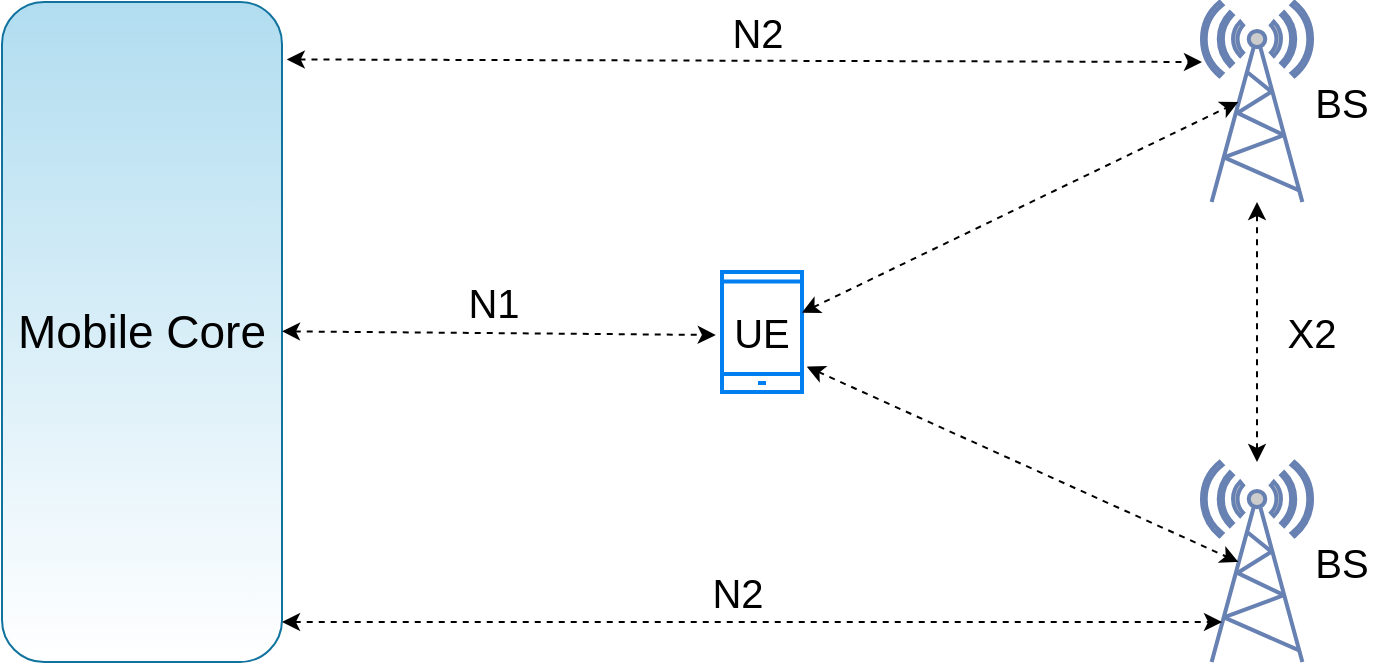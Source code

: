 <mxfile version="20.3.0" type="device"><diagram id="fVsIshxDmCaCkKFrYZep" name="Page-1"><mxGraphModel dx="1102" dy="649" grid="1" gridSize="10" guides="1" tooltips="1" connect="1" arrows="1" fold="1" page="1" pageScale="1" pageWidth="3300" pageHeight="4681" math="0" shadow="0"><root><mxCell id="0"/><mxCell id="1" parent="0"/><mxCell id="Ehq-zUoILjz3WerdfG8k-1" value="" style="fontColor=#0066CC;verticalAlign=top;verticalLabelPosition=bottom;labelPosition=center;align=center;html=1;outlineConnect=0;fillColor=#CCCCCC;strokeColor=#6881B3;gradientColor=none;gradientDirection=north;strokeWidth=2;shape=mxgraph.networks.radio_tower;" parent="1" vertex="1"><mxGeometry x="730" y="620" width="55" height="100" as="geometry"/></mxCell><mxCell id="Ehq-zUoILjz3WerdfG8k-2" value="" style="fontColor=#0066CC;verticalAlign=top;verticalLabelPosition=bottom;labelPosition=center;align=center;html=1;outlineConnect=0;fillColor=#CCCCCC;strokeColor=#6881B3;gradientColor=none;gradientDirection=north;strokeWidth=2;shape=mxgraph.networks.radio_tower;" parent="1" vertex="1"><mxGeometry x="730" y="850" width="55" height="100" as="geometry"/></mxCell><mxCell id="Ehq-zUoILjz3WerdfG8k-3" value="" style="html=1;verticalLabelPosition=bottom;align=center;labelBackgroundColor=#ffffff;verticalAlign=top;strokeWidth=2;strokeColor=#0080F0;shadow=0;dashed=0;shape=mxgraph.ios7.icons.smartphone;fontSize=24;gradientColor=#FFFFFF;gradientDirection=west;" parent="1" vertex="1"><mxGeometry x="490" y="755" width="40" height="60" as="geometry"/></mxCell><mxCell id="Ehq-zUoILjz3WerdfG8k-4" value="" style="rounded=1;whiteSpace=wrap;html=1;fontSize=23;fillColor=#b1ddf0;strokeColor=#10739e;gradientColor=#FFFFFF;" parent="1" vertex="1"><mxGeometry x="130" y="620" width="140" height="330" as="geometry"/></mxCell><mxCell id="Ehq-zUoILjz3WerdfG8k-5" value="Mobile Core" style="text;html=1;strokeColor=none;fillColor=none;align=center;verticalAlign=middle;whiteSpace=wrap;rounded=0;fontSize=23;" parent="1" vertex="1"><mxGeometry x="132" y="770" width="136" height="30" as="geometry"/></mxCell><mxCell id="Ehq-zUoILjz3WerdfG8k-7" value="" style="endArrow=classic;startArrow=classic;html=1;rounded=0;strokeWidth=1;fontSize=24;dashed=1;entryX=0.5;entryY=1;entryDx=0;entryDy=0;entryPerimeter=0;" parent="1" source="Ehq-zUoILjz3WerdfG8k-2" target="Ehq-zUoILjz3WerdfG8k-1" edge="1"><mxGeometry width="50" height="50" relative="1" as="geometry"><mxPoint x="720" y="810" as="sourcePoint"/><mxPoint x="770" y="760" as="targetPoint"/></mxGeometry></mxCell><mxCell id="Ehq-zUoILjz3WerdfG8k-8" value="" style="endArrow=classic;startArrow=classic;html=1;rounded=0;strokeWidth=1;fontSize=24;dashed=1;entryX=0.33;entryY=0.5;entryDx=0;entryDy=0;entryPerimeter=0;" parent="1" source="Ehq-zUoILjz3WerdfG8k-3" target="Ehq-zUoILjz3WerdfG8k-1" edge="1"><mxGeometry width="50" height="50" relative="1" as="geometry"><mxPoint x="650" y="810.0" as="sourcePoint"/><mxPoint x="700" y="670" as="targetPoint"/></mxGeometry></mxCell><mxCell id="Ehq-zUoILjz3WerdfG8k-9" value="" style="endArrow=classic;startArrow=classic;html=1;rounded=0;strokeWidth=1;fontSize=24;dashed=1;exitX=1.06;exitY=0.789;exitDx=0;exitDy=0;exitPerimeter=0;entryX=0.33;entryY=0.5;entryDx=0;entryDy=0;entryPerimeter=0;" parent="1" source="Ehq-zUoILjz3WerdfG8k-3" target="Ehq-zUoILjz3WerdfG8k-2" edge="1"><mxGeometry width="50" height="50" relative="1" as="geometry"><mxPoint x="550" y="872.895" as="sourcePoint"/><mxPoint x="720" y="770.0" as="targetPoint"/></mxGeometry></mxCell><mxCell id="Ehq-zUoILjz3WerdfG8k-10" value="" style="endArrow=classic;startArrow=classic;html=1;rounded=0;strokeWidth=1;fontSize=24;dashed=1;exitX=1.017;exitY=0.087;exitDx=0;exitDy=0;exitPerimeter=0;entryX=0;entryY=0.3;entryDx=0;entryDy=0;entryPerimeter=0;" parent="1" source="Ehq-zUoILjz3WerdfG8k-4" target="Ehq-zUoILjz3WerdfG8k-1" edge="1"><mxGeometry width="50" height="50" relative="1" as="geometry"><mxPoint x="380.0" y="600.0" as="sourcePoint"/><mxPoint x="720" y="650" as="targetPoint"/></mxGeometry></mxCell><mxCell id="Ehq-zUoILjz3WerdfG8k-11" value="" style="endArrow=classic;startArrow=classic;html=1;rounded=0;strokeWidth=1;fontSize=24;dashed=1;exitX=1.017;exitY=0.087;exitDx=0;exitDy=0;exitPerimeter=0;entryX=0.182;entryY=0.8;entryDx=0;entryDy=0;entryPerimeter=0;" parent="1" target="Ehq-zUoILjz3WerdfG8k-2" edge="1"><mxGeometry width="50" height="50" relative="1" as="geometry"><mxPoint x="270.0" y="930" as="sourcePoint"/><mxPoint x="727.62" y="931.29" as="targetPoint"/></mxGeometry></mxCell><mxCell id="Ehq-zUoILjz3WerdfG8k-12" value="" style="endArrow=classic;startArrow=classic;html=1;rounded=0;strokeWidth=1;fontSize=24;dashed=1;exitX=1.017;exitY=0.087;exitDx=0;exitDy=0;exitPerimeter=0;entryX=-0.078;entryY=0.525;entryDx=0;entryDy=0;entryPerimeter=0;" parent="1" target="Ehq-zUoILjz3WerdfG8k-3" edge="1"><mxGeometry width="50" height="50" relative="1" as="geometry"><mxPoint x="270" y="784.66" as="sourcePoint"/><mxPoint x="410" y="784.66" as="targetPoint"/></mxGeometry></mxCell><mxCell id="Ehq-zUoILjz3WerdfG8k-13" value="N1" style="text;html=1;strokeColor=none;fillColor=none;align=center;verticalAlign=middle;whiteSpace=wrap;rounded=0;fontSize=20;" parent="1" vertex="1"><mxGeometry x="308" y="755" width="136" height="30" as="geometry"/></mxCell><mxCell id="Ehq-zUoILjz3WerdfG8k-14" value="N2" style="text;html=1;strokeColor=none;fillColor=none;align=center;verticalAlign=middle;whiteSpace=wrap;rounded=0;fontSize=20;" parent="1" vertex="1"><mxGeometry x="440" y="620" width="136" height="30" as="geometry"/></mxCell><mxCell id="Ehq-zUoILjz3WerdfG8k-15" value="N2" style="text;html=1;strokeColor=none;fillColor=none;align=center;verticalAlign=middle;whiteSpace=wrap;rounded=0;fontSize=20;" parent="1" vertex="1"><mxGeometry x="430" y="900" width="136" height="30" as="geometry"/></mxCell><mxCell id="Ehq-zUoILjz3WerdfG8k-16" value="X2" style="text;html=1;strokeColor=none;fillColor=none;align=center;verticalAlign=middle;whiteSpace=wrap;rounded=0;fontSize=20;" parent="1" vertex="1"><mxGeometry x="770" y="770" width="30" height="30" as="geometry"/></mxCell><mxCell id="Ehq-zUoILjz3WerdfG8k-17" value="UE" style="text;html=1;strokeColor=none;fillColor=none;align=center;verticalAlign=middle;whiteSpace=wrap;rounded=0;fontSize=20;" parent="1" vertex="1"><mxGeometry x="495" y="770" width="30" height="30" as="geometry"/></mxCell><mxCell id="Ehq-zUoILjz3WerdfG8k-18" value="BS" style="text;html=1;strokeColor=none;fillColor=none;align=center;verticalAlign=middle;whiteSpace=wrap;rounded=0;fontSize=20;" parent="1" vertex="1"><mxGeometry x="785" y="655" width="30" height="30" as="geometry"/></mxCell><mxCell id="Ehq-zUoILjz3WerdfG8k-19" value="BS" style="text;html=1;strokeColor=none;fillColor=none;align=center;verticalAlign=middle;whiteSpace=wrap;rounded=0;fontSize=20;" parent="1" vertex="1"><mxGeometry x="785" y="885" width="30" height="30" as="geometry"/></mxCell></root></mxGraphModel></diagram></mxfile>